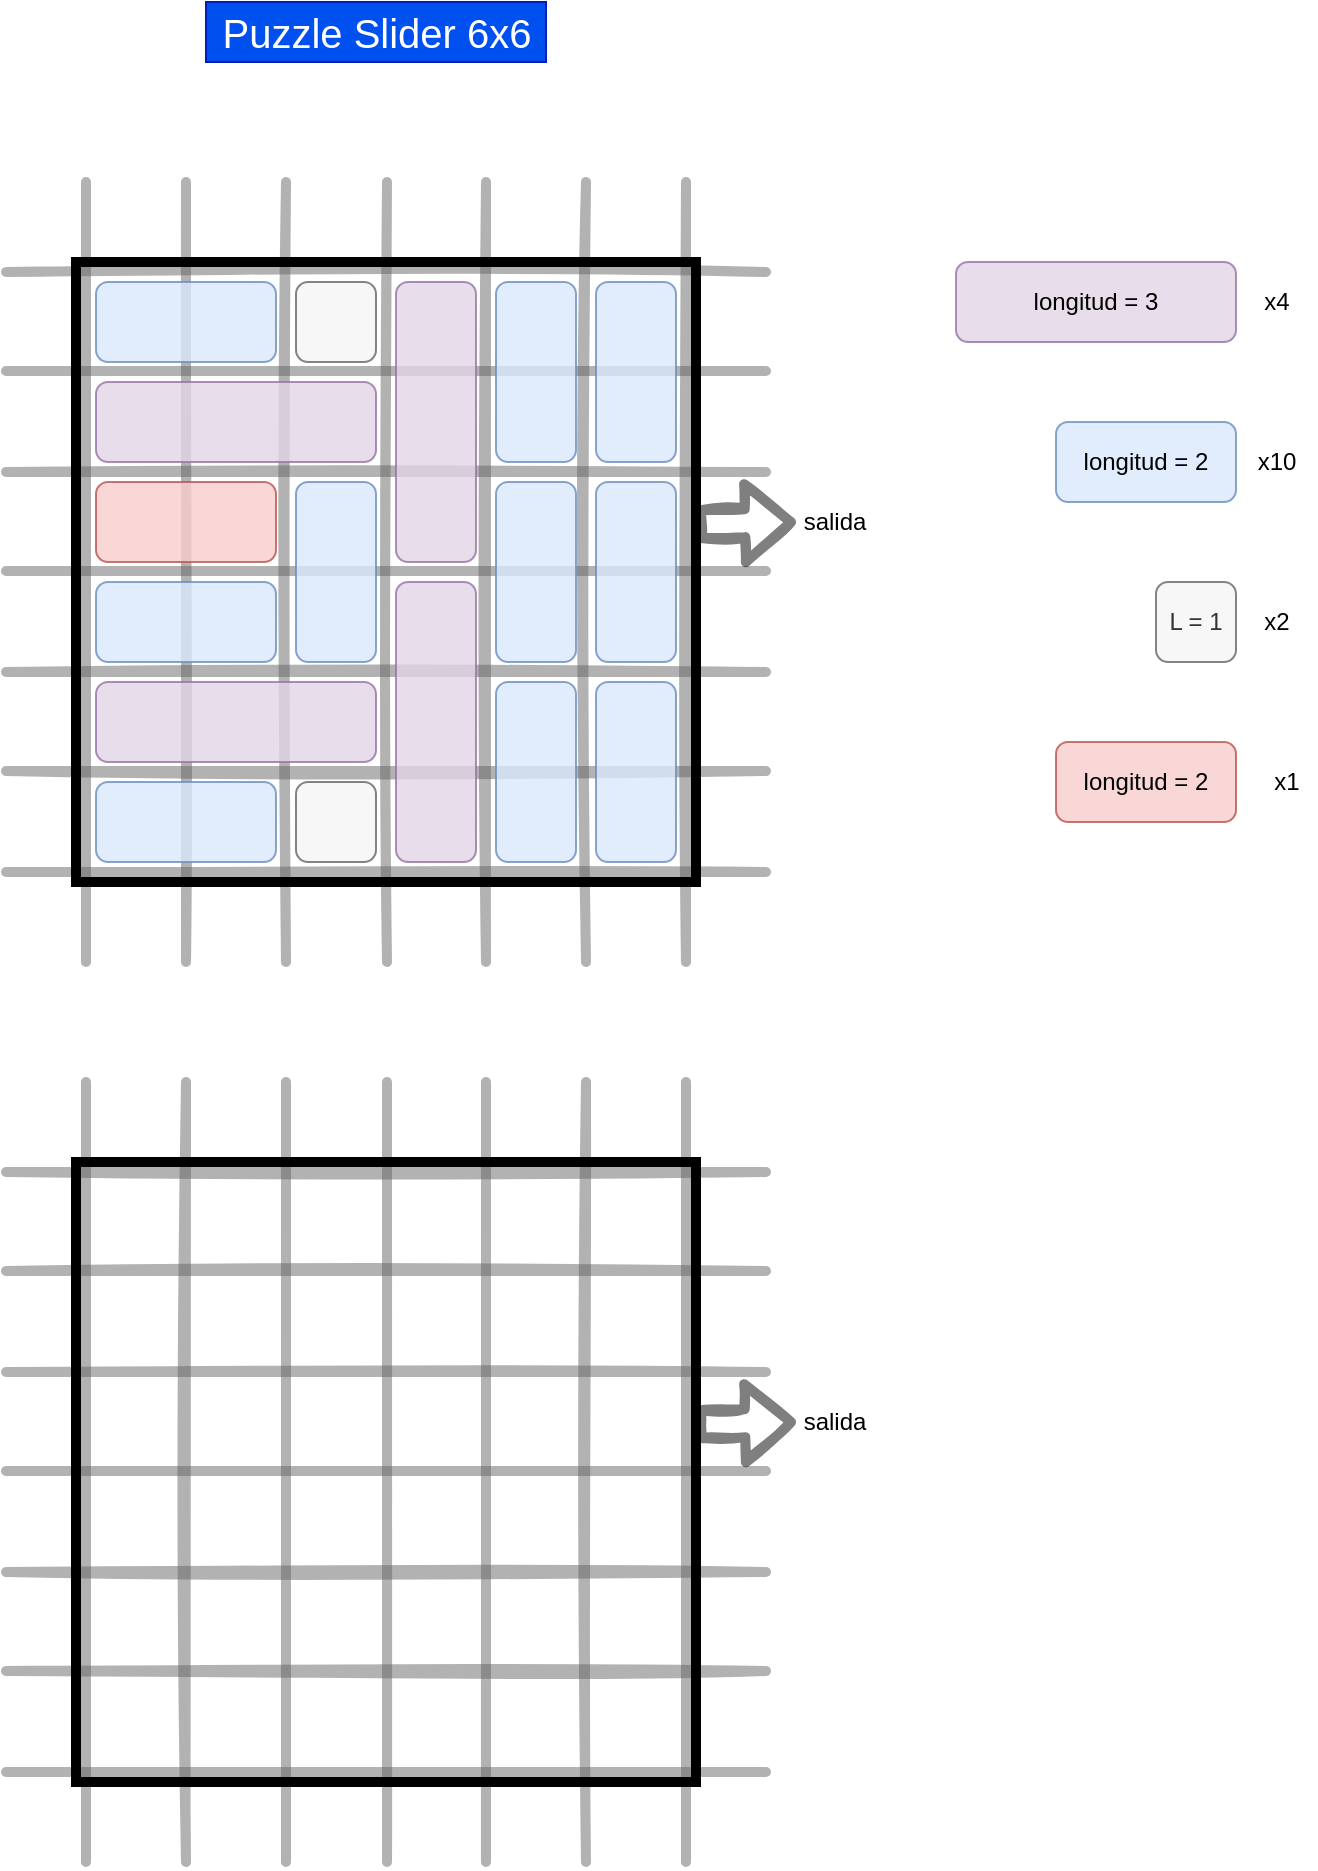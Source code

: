 <mxfile pages="2">
    <diagram id="2UOLL8jwvEfvEKw9rIqk" name="diagrama general">
        <mxGraphModel dx="898" dy="968" grid="0" gridSize="10" guides="1" tooltips="1" connect="1" arrows="1" fold="1" page="0" pageScale="1" pageWidth="827" pageHeight="1169" math="0" shadow="0">
            <root>
                <mxCell id="0"/>
                <mxCell id="1" parent="0"/>
                <mxCell id="LF0LJYnH_0LotxBYquTX-38" value="" style="endArrow=none;html=1;rounded=0;strokeWidth=5;fillColor=#f5f5f5;strokeColor=#666666;opacity=50;sketch=1;" parent="1" edge="1">
                    <mxGeometry width="50" height="50" relative="1" as="geometry">
                        <mxPoint x="505" y="174.5" as="sourcePoint"/>
                        <mxPoint x="125" y="174.5" as="targetPoint"/>
                    </mxGeometry>
                </mxCell>
                <mxCell id="LF0LJYnH_0LotxBYquTX-39" value="" style="endArrow=none;html=1;rounded=0;strokeWidth=5;fillColor=#f5f5f5;strokeColor=#666666;opacity=50;sketch=1;" parent="1" edge="1">
                    <mxGeometry width="50" height="50" relative="1" as="geometry">
                        <mxPoint x="505" y="225" as="sourcePoint"/>
                        <mxPoint x="125" y="225" as="targetPoint"/>
                    </mxGeometry>
                </mxCell>
                <mxCell id="LF0LJYnH_0LotxBYquTX-40" value="" style="endArrow=none;html=1;rounded=0;strokeWidth=5;fillColor=#f5f5f5;strokeColor=#666666;opacity=50;sketch=1;" parent="1" edge="1">
                    <mxGeometry width="50" height="50" relative="1" as="geometry">
                        <mxPoint x="505" y="274.5" as="sourcePoint"/>
                        <mxPoint x="125" y="274.5" as="targetPoint"/>
                    </mxGeometry>
                </mxCell>
                <mxCell id="LF0LJYnH_0LotxBYquTX-41" value="" style="endArrow=none;html=1;rounded=0;strokeWidth=5;fillColor=#f5f5f5;strokeColor=#666666;opacity=50;sketch=1;" parent="1" edge="1">
                    <mxGeometry width="50" height="50" relative="1" as="geometry">
                        <mxPoint x="505" y="325" as="sourcePoint"/>
                        <mxPoint x="125" y="325" as="targetPoint"/>
                    </mxGeometry>
                </mxCell>
                <mxCell id="LF0LJYnH_0LotxBYquTX-42" value="" style="endArrow=none;html=1;rounded=0;strokeWidth=5;fillColor=#f5f5f5;strokeColor=#666666;opacity=50;sketch=1;" parent="1" edge="1">
                    <mxGeometry width="50" height="50" relative="1" as="geometry">
                        <mxPoint x="505" y="374.5" as="sourcePoint"/>
                        <mxPoint x="125" y="374.5" as="targetPoint"/>
                    </mxGeometry>
                </mxCell>
                <mxCell id="LF0LJYnH_0LotxBYquTX-43" value="" style="endArrow=none;html=1;rounded=0;strokeWidth=5;fillColor=#f5f5f5;strokeColor=#666666;opacity=50;sketch=1;" parent="1" edge="1">
                    <mxGeometry width="50" height="50" relative="1" as="geometry">
                        <mxPoint x="505" y="425" as="sourcePoint"/>
                        <mxPoint x="125" y="425" as="targetPoint"/>
                    </mxGeometry>
                </mxCell>
                <mxCell id="LF0LJYnH_0LotxBYquTX-25" value="" style="endArrow=none;html=1;rounded=0;strokeWidth=5;fillColor=#f5f5f5;strokeColor=#666666;opacity=50;sketch=1;" parent="1" edge="1">
                    <mxGeometry width="50" height="50" relative="1" as="geometry">
                        <mxPoint x="165" y="470" as="sourcePoint"/>
                        <mxPoint x="165" y="80" as="targetPoint"/>
                    </mxGeometry>
                </mxCell>
                <mxCell id="LF0LJYnH_0LotxBYquTX-30" value="" style="endArrow=none;html=1;rounded=0;strokeWidth=5;fillColor=#f5f5f5;strokeColor=#666666;opacity=50;sketch=1;" parent="1" edge="1">
                    <mxGeometry width="50" height="50" relative="1" as="geometry">
                        <mxPoint x="465" y="470" as="sourcePoint"/>
                        <mxPoint x="465" y="80" as="targetPoint"/>
                    </mxGeometry>
                </mxCell>
                <mxCell id="LF0LJYnH_0LotxBYquTX-26" value="" style="endArrow=none;html=1;rounded=0;strokeWidth=5;fillColor=#f5f5f5;strokeColor=#666666;opacity=50;sketch=1;" parent="1" edge="1">
                    <mxGeometry width="50" height="50" relative="1" as="geometry">
                        <mxPoint x="265" y="470" as="sourcePoint"/>
                        <mxPoint x="265" y="80" as="targetPoint"/>
                    </mxGeometry>
                </mxCell>
                <mxCell id="LF0LJYnH_0LotxBYquTX-27" value="" style="endArrow=none;html=1;rounded=0;strokeWidth=5;fillColor=#f5f5f5;strokeColor=#666666;opacity=50;sketch=1;" parent="1" edge="1">
                    <mxGeometry width="50" height="50" relative="1" as="geometry">
                        <mxPoint x="315.5" y="470" as="sourcePoint"/>
                        <mxPoint x="315.5" y="80" as="targetPoint"/>
                    </mxGeometry>
                </mxCell>
                <mxCell id="LF0LJYnH_0LotxBYquTX-28" value="" style="endArrow=none;html=1;rounded=0;strokeWidth=5;fillColor=#f5f5f5;strokeColor=#666666;opacity=50;sketch=1;" parent="1" edge="1">
                    <mxGeometry width="50" height="50" relative="1" as="geometry">
                        <mxPoint x="365" y="470" as="sourcePoint"/>
                        <mxPoint x="365" y="80" as="targetPoint"/>
                    </mxGeometry>
                </mxCell>
                <mxCell id="LF0LJYnH_0LotxBYquTX-29" value="" style="endArrow=none;html=1;rounded=0;strokeWidth=5;fillColor=#f5f5f5;strokeColor=#666666;opacity=50;sketch=1;" parent="1" edge="1">
                    <mxGeometry width="50" height="50" relative="1" as="geometry">
                        <mxPoint x="415" y="470" as="sourcePoint"/>
                        <mxPoint x="415" y="80" as="targetPoint"/>
                    </mxGeometry>
                </mxCell>
                <mxCell id="LF0LJYnH_0LotxBYquTX-37" value="" style="endArrow=none;html=1;rounded=0;strokeWidth=5;fillColor=#f5f5f5;strokeColor=#666666;opacity=50;sketch=1;" parent="1" edge="1">
                    <mxGeometry width="50" height="50" relative="1" as="geometry">
                        <mxPoint x="505" y="125" as="sourcePoint"/>
                        <mxPoint x="125" y="125" as="targetPoint"/>
                    </mxGeometry>
                </mxCell>
                <mxCell id="LF0LJYnH_0LotxBYquTX-24" value="" style="endArrow=none;html=1;rounded=0;strokeWidth=5;fillColor=#f5f5f5;strokeColor=#666666;opacity=50;sketch=1;" parent="1" edge="1">
                    <mxGeometry width="50" height="50" relative="1" as="geometry">
                        <mxPoint x="215" y="470" as="sourcePoint"/>
                        <mxPoint x="215" y="80" as="targetPoint"/>
                    </mxGeometry>
                </mxCell>
                <mxCell id="LF0LJYnH_0LotxBYquTX-1" value="" style="whiteSpace=wrap;html=1;aspect=fixed;fillColor=none;strokeWidth=5;" parent="1" vertex="1">
                    <mxGeometry x="160" y="120" width="310" height="310" as="geometry"/>
                </mxCell>
                <mxCell id="LF0LJYnH_0LotxBYquTX-5" value="" style="rounded=1;whiteSpace=wrap;html=1;fillColor=#dae8fc;strokeColor=#6c8ebf;opacity=80;" parent="1" vertex="1">
                    <mxGeometry x="170" y="130" width="90" height="40" as="geometry"/>
                </mxCell>
                <mxCell id="LF0LJYnH_0LotxBYquTX-6" value="" style="rounded=1;whiteSpace=wrap;html=1;fillColor=#e1d5e7;strokeColor=#9673a6;opacity=80;" parent="1" vertex="1">
                    <mxGeometry x="170" y="180" width="140" height="40" as="geometry"/>
                </mxCell>
                <mxCell id="LF0LJYnH_0LotxBYquTX-8" value="" style="rounded=1;whiteSpace=wrap;html=1;fillColor=#f8cecc;strokeColor=#b85450;opacity=80;" parent="1" vertex="1">
                    <mxGeometry x="170" y="230" width="90" height="40" as="geometry"/>
                </mxCell>
                <mxCell id="LF0LJYnH_0LotxBYquTX-9" value="" style="rounded=1;whiteSpace=wrap;html=1;fillColor=#dae8fc;strokeColor=#6c8ebf;opacity=80;" parent="1" vertex="1">
                    <mxGeometry x="170" y="280" width="90" height="40" as="geometry"/>
                </mxCell>
                <mxCell id="LF0LJYnH_0LotxBYquTX-10" value="" style="rounded=1;whiteSpace=wrap;html=1;fillColor=#dae8fc;strokeColor=#6c8ebf;opacity=80;" parent="1" vertex="1">
                    <mxGeometry x="170" y="380" width="90" height="40" as="geometry"/>
                </mxCell>
                <mxCell id="LF0LJYnH_0LotxBYquTX-11" value="" style="rounded=1;whiteSpace=wrap;html=1;fillColor=#e1d5e7;strokeColor=#9673a6;opacity=80;" parent="1" vertex="1">
                    <mxGeometry x="170" y="330" width="140" height="40" as="geometry"/>
                </mxCell>
                <mxCell id="LF0LJYnH_0LotxBYquTX-12" value="" style="rounded=1;whiteSpace=wrap;html=1;fillColor=#dae8fc;strokeColor=#6c8ebf;rotation=-90;opacity=80;" parent="1" vertex="1">
                    <mxGeometry x="245" y="255" width="90" height="40" as="geometry"/>
                </mxCell>
                <mxCell id="LF0LJYnH_0LotxBYquTX-13" value="" style="rounded=1;whiteSpace=wrap;html=1;fillColor=#f5f5f5;fontColor=#333333;strokeColor=#666666;opacity=80;" parent="1" vertex="1">
                    <mxGeometry x="270" y="130" width="40" height="40" as="geometry"/>
                </mxCell>
                <mxCell id="LF0LJYnH_0LotxBYquTX-14" value="" style="rounded=1;whiteSpace=wrap;html=1;fillColor=#f5f5f5;fontColor=#333333;strokeColor=#666666;opacity=80;" parent="1" vertex="1">
                    <mxGeometry x="270" y="380" width="40" height="40" as="geometry"/>
                </mxCell>
                <mxCell id="LF0LJYnH_0LotxBYquTX-15" value="" style="rounded=1;whiteSpace=wrap;html=1;fillColor=#e1d5e7;strokeColor=#9673a6;rotation=-90;opacity=80;" parent="1" vertex="1">
                    <mxGeometry x="270" y="180" width="140" height="40" as="geometry"/>
                </mxCell>
                <mxCell id="LF0LJYnH_0LotxBYquTX-16" value="" style="rounded=1;whiteSpace=wrap;html=1;fillColor=#e1d5e7;strokeColor=#9673a6;rotation=-90;opacity=80;" parent="1" vertex="1">
                    <mxGeometry x="270" y="330" width="140" height="40" as="geometry"/>
                </mxCell>
                <mxCell id="LF0LJYnH_0LotxBYquTX-17" value="" style="rounded=1;whiteSpace=wrap;html=1;fillColor=#dae8fc;strokeColor=#6c8ebf;rotation=-90;opacity=80;" parent="1" vertex="1">
                    <mxGeometry x="395" y="155" width="90" height="40" as="geometry"/>
                </mxCell>
                <mxCell id="LF0LJYnH_0LotxBYquTX-18" value="" style="rounded=1;whiteSpace=wrap;html=1;fillColor=#dae8fc;strokeColor=#6c8ebf;rotation=-90;opacity=80;" parent="1" vertex="1">
                    <mxGeometry x="345" y="155" width="90" height="40" as="geometry"/>
                </mxCell>
                <mxCell id="LF0LJYnH_0LotxBYquTX-19" value="" style="rounded=1;whiteSpace=wrap;html=1;fillColor=#dae8fc;strokeColor=#6c8ebf;rotation=-90;opacity=80;" parent="1" vertex="1">
                    <mxGeometry x="395" y="255" width="90" height="40" as="geometry"/>
                </mxCell>
                <mxCell id="LF0LJYnH_0LotxBYquTX-20" value="" style="rounded=1;whiteSpace=wrap;html=1;fillColor=#dae8fc;strokeColor=#6c8ebf;rotation=-90;opacity=80;" parent="1" vertex="1">
                    <mxGeometry x="345" y="255" width="90" height="40" as="geometry"/>
                </mxCell>
                <mxCell id="LF0LJYnH_0LotxBYquTX-21" value="" style="rounded=1;whiteSpace=wrap;html=1;fillColor=#dae8fc;strokeColor=#6c8ebf;rotation=-90;opacity=80;" parent="1" vertex="1">
                    <mxGeometry x="395" y="355" width="90" height="40" as="geometry"/>
                </mxCell>
                <mxCell id="LF0LJYnH_0LotxBYquTX-22" value="" style="rounded=1;whiteSpace=wrap;html=1;fillColor=#dae8fc;strokeColor=#6c8ebf;rotation=-90;opacity=80;" parent="1" vertex="1">
                    <mxGeometry x="345" y="355" width="90" height="40" as="geometry"/>
                </mxCell>
                <mxCell id="LF0LJYnH_0LotxBYquTX-45" value="" style="shape=flexArrow;endArrow=classic;html=1;rounded=0;sketch=1;strokeWidth=5;opacity=50;exitX=1;exitY=0.423;exitDx=0;exitDy=0;exitPerimeter=0;" parent="1" source="LF0LJYnH_0LotxBYquTX-1" edge="1">
                    <mxGeometry width="50" height="50" relative="1" as="geometry">
                        <mxPoint x="390" y="370" as="sourcePoint"/>
                        <mxPoint x="520" y="250" as="targetPoint"/>
                    </mxGeometry>
                </mxCell>
                <mxCell id="LF0LJYnH_0LotxBYquTX-46" value="salida" style="text;html=1;align=center;verticalAlign=middle;resizable=0;points=[];autosize=1;strokeColor=none;fillColor=none;" parent="1" vertex="1">
                    <mxGeometry x="514" y="240" width="50" height="20" as="geometry"/>
                </mxCell>
                <mxCell id="GtPQMKniDz939423LvoD-1" value="" style="endArrow=none;html=1;rounded=0;strokeWidth=5;fillColor=#f5f5f5;strokeColor=#666666;opacity=50;sketch=1;" parent="1" edge="1">
                    <mxGeometry width="50" height="50" relative="1" as="geometry">
                        <mxPoint x="465" y="920" as="sourcePoint"/>
                        <mxPoint x="465" y="530" as="targetPoint"/>
                    </mxGeometry>
                </mxCell>
                <mxCell id="GtPQMKniDz939423LvoD-2" value="" style="endArrow=none;html=1;rounded=0;strokeWidth=5;fillColor=#f5f5f5;strokeColor=#666666;opacity=50;sketch=1;" parent="1" edge="1">
                    <mxGeometry width="50" height="50" relative="1" as="geometry">
                        <mxPoint x="265" y="920" as="sourcePoint"/>
                        <mxPoint x="265" y="530" as="targetPoint"/>
                    </mxGeometry>
                </mxCell>
                <mxCell id="GtPQMKniDz939423LvoD-3" value="" style="endArrow=none;html=1;rounded=0;strokeWidth=5;fillColor=#f5f5f5;strokeColor=#666666;opacity=50;sketch=1;" parent="1" edge="1">
                    <mxGeometry width="50" height="50" relative="1" as="geometry">
                        <mxPoint x="315.5" y="920" as="sourcePoint"/>
                        <mxPoint x="315.5" y="530" as="targetPoint"/>
                    </mxGeometry>
                </mxCell>
                <mxCell id="GtPQMKniDz939423LvoD-4" value="" style="endArrow=none;html=1;rounded=0;strokeWidth=5;fillColor=#f5f5f5;strokeColor=#666666;opacity=50;sketch=1;" parent="1" edge="1">
                    <mxGeometry width="50" height="50" relative="1" as="geometry">
                        <mxPoint x="365" y="920" as="sourcePoint"/>
                        <mxPoint x="365" y="530" as="targetPoint"/>
                    </mxGeometry>
                </mxCell>
                <mxCell id="GtPQMKniDz939423LvoD-5" value="" style="endArrow=none;html=1;rounded=0;strokeWidth=5;fillColor=#f5f5f5;strokeColor=#666666;opacity=50;sketch=1;" parent="1" edge="1">
                    <mxGeometry width="50" height="50" relative="1" as="geometry">
                        <mxPoint x="415" y="920" as="sourcePoint"/>
                        <mxPoint x="415" y="530" as="targetPoint"/>
                    </mxGeometry>
                </mxCell>
                <mxCell id="GtPQMKniDz939423LvoD-6" value="" style="endArrow=none;html=1;rounded=0;strokeWidth=5;fillColor=#f5f5f5;strokeColor=#666666;opacity=50;sketch=1;" parent="1" edge="1">
                    <mxGeometry width="50" height="50" relative="1" as="geometry">
                        <mxPoint x="505" y="575" as="sourcePoint"/>
                        <mxPoint x="125" y="575" as="targetPoint"/>
                    </mxGeometry>
                </mxCell>
                <mxCell id="GtPQMKniDz939423LvoD-7" value="" style="endArrow=none;html=1;rounded=0;strokeWidth=5;fillColor=#f5f5f5;strokeColor=#666666;opacity=50;sketch=1;" parent="1" edge="1">
                    <mxGeometry width="50" height="50" relative="1" as="geometry">
                        <mxPoint x="215" y="920" as="sourcePoint"/>
                        <mxPoint x="215" y="530" as="targetPoint"/>
                    </mxGeometry>
                </mxCell>
                <mxCell id="GtPQMKniDz939423LvoD-9" value="longitud = 3" style="rounded=1;whiteSpace=wrap;html=1;fillColor=#e1d5e7;strokeColor=#9673a6;aspect=fixed;opacity=80;" parent="1" vertex="1">
                    <mxGeometry x="600" y="120" width="140" height="40" as="geometry"/>
                </mxCell>
                <mxCell id="GtPQMKniDz939423LvoD-10" value="longitud = 2" style="rounded=1;whiteSpace=wrap;html=1;fillColor=#dae8fc;strokeColor=#6c8ebf;opacity=80;" parent="1" vertex="1">
                    <mxGeometry x="650" y="200" width="90" height="40" as="geometry"/>
                </mxCell>
                <mxCell id="GtPQMKniDz939423LvoD-11" value="L = 1" style="rounded=1;whiteSpace=wrap;html=1;fillColor=#f5f5f5;fontColor=#333333;strokeColor=#666666;opacity=80;" parent="1" vertex="1">
                    <mxGeometry x="700" y="280" width="40" height="40" as="geometry"/>
                </mxCell>
                <mxCell id="GtPQMKniDz939423LvoD-12" value="longitud = 2" style="rounded=1;whiteSpace=wrap;html=1;fillColor=#f8cecc;strokeColor=#b85450;opacity=80;" parent="1" vertex="1">
                    <mxGeometry x="650" y="360" width="90" height="40" as="geometry"/>
                </mxCell>
                <mxCell id="GtPQMKniDz939423LvoD-13" value="" style="endArrow=none;html=1;rounded=0;strokeWidth=5;fillColor=#f5f5f5;strokeColor=#666666;opacity=50;sketch=1;" parent="1" edge="1">
                    <mxGeometry width="50" height="50" relative="1" as="geometry">
                        <mxPoint x="165" y="920" as="sourcePoint"/>
                        <mxPoint x="165" y="530" as="targetPoint"/>
                    </mxGeometry>
                </mxCell>
                <mxCell id="GtPQMKniDz939423LvoD-14" value="" style="endArrow=none;html=1;rounded=0;strokeWidth=5;fillColor=#f5f5f5;strokeColor=#666666;opacity=50;sketch=1;" parent="1" edge="1">
                    <mxGeometry width="50" height="50" relative="1" as="geometry">
                        <mxPoint x="505" y="624.5" as="sourcePoint"/>
                        <mxPoint x="125" y="624.5" as="targetPoint"/>
                    </mxGeometry>
                </mxCell>
                <mxCell id="GtPQMKniDz939423LvoD-15" value="" style="endArrow=none;html=1;rounded=0;strokeWidth=5;fillColor=#f5f5f5;strokeColor=#666666;opacity=50;sketch=1;" parent="1" edge="1">
                    <mxGeometry width="50" height="50" relative="1" as="geometry">
                        <mxPoint x="505" y="675" as="sourcePoint"/>
                        <mxPoint x="125" y="675" as="targetPoint"/>
                    </mxGeometry>
                </mxCell>
                <mxCell id="GtPQMKniDz939423LvoD-16" value="" style="endArrow=none;html=1;rounded=0;strokeWidth=5;fillColor=#f5f5f5;strokeColor=#666666;opacity=50;sketch=1;" parent="1" edge="1">
                    <mxGeometry width="50" height="50" relative="1" as="geometry">
                        <mxPoint x="505" y="724.5" as="sourcePoint"/>
                        <mxPoint x="125" y="724.5" as="targetPoint"/>
                    </mxGeometry>
                </mxCell>
                <mxCell id="GtPQMKniDz939423LvoD-17" value="" style="endArrow=none;html=1;rounded=0;strokeWidth=5;fillColor=#f5f5f5;strokeColor=#666666;opacity=50;sketch=1;" parent="1" edge="1">
                    <mxGeometry width="50" height="50" relative="1" as="geometry">
                        <mxPoint x="505" y="775" as="sourcePoint"/>
                        <mxPoint x="125" y="775" as="targetPoint"/>
                    </mxGeometry>
                </mxCell>
                <mxCell id="GtPQMKniDz939423LvoD-18" value="" style="endArrow=none;html=1;rounded=0;strokeWidth=5;fillColor=#f5f5f5;strokeColor=#666666;opacity=50;sketch=1;" parent="1" edge="1">
                    <mxGeometry width="50" height="50" relative="1" as="geometry">
                        <mxPoint x="505" y="824.5" as="sourcePoint"/>
                        <mxPoint x="125" y="824.5" as="targetPoint"/>
                    </mxGeometry>
                </mxCell>
                <mxCell id="GtPQMKniDz939423LvoD-19" value="" style="endArrow=none;html=1;rounded=0;strokeWidth=5;fillColor=#f5f5f5;strokeColor=#666666;opacity=50;sketch=1;" parent="1" edge="1">
                    <mxGeometry width="50" height="50" relative="1" as="geometry">
                        <mxPoint x="505" y="875" as="sourcePoint"/>
                        <mxPoint x="125" y="875" as="targetPoint"/>
                    </mxGeometry>
                </mxCell>
                <mxCell id="GtPQMKniDz939423LvoD-22" value="x4" style="text;html=1;align=center;verticalAlign=middle;resizable=0;points=[];autosize=1;strokeColor=none;fillColor=none;" parent="1" vertex="1">
                    <mxGeometry x="745" y="130" width="30" height="20" as="geometry"/>
                </mxCell>
                <mxCell id="GtPQMKniDz939423LvoD-23" value="x10" style="text;html=1;align=center;verticalAlign=middle;resizable=0;points=[];autosize=1;strokeColor=none;fillColor=none;" parent="1" vertex="1">
                    <mxGeometry x="740" y="210" width="40" height="20" as="geometry"/>
                </mxCell>
                <mxCell id="GtPQMKniDz939423LvoD-24" value="x2" style="text;html=1;align=center;verticalAlign=middle;resizable=0;points=[];autosize=1;strokeColor=none;fillColor=none;" parent="1" vertex="1">
                    <mxGeometry x="745" y="290" width="30" height="20" as="geometry"/>
                </mxCell>
                <mxCell id="GtPQMKniDz939423LvoD-25" value="x1" style="text;html=1;align=center;verticalAlign=middle;resizable=0;points=[];autosize=1;strokeColor=none;fillColor=none;" parent="1" vertex="1">
                    <mxGeometry x="750" y="370" width="30" height="20" as="geometry"/>
                </mxCell>
                <mxCell id="GtPQMKniDz939423LvoD-26" value="Puzzle Slider 6x6" style="text;html=1;align=center;verticalAlign=middle;resizable=0;points=[];autosize=1;strokeColor=#001DBC;fillColor=#0050ef;fontSize=20;fontColor=#ffffff;" parent="1" vertex="1">
                    <mxGeometry x="225" y="-10" width="170" height="30" as="geometry"/>
                </mxCell>
                <mxCell id="GtPQMKniDz939423LvoD-8" value="" style="whiteSpace=wrap;html=1;aspect=fixed;fillColor=none;strokeWidth=5;" parent="1" vertex="1">
                    <mxGeometry x="160" y="570" width="310" height="310" as="geometry"/>
                </mxCell>
                <mxCell id="GtPQMKniDz939423LvoD-21" value="salida" style="text;html=1;align=center;verticalAlign=middle;resizable=0;points=[];autosize=1;strokeColor=none;fillColor=none;" parent="1" vertex="1">
                    <mxGeometry x="514" y="690" width="50" height="20" as="geometry"/>
                </mxCell>
                <mxCell id="GtPQMKniDz939423LvoD-20" value="" style="shape=flexArrow;endArrow=classic;html=1;rounded=0;sketch=1;strokeWidth=5;opacity=50;exitX=1;exitY=0.423;exitDx=0;exitDy=0;exitPerimeter=0;" parent="1" source="GtPQMKniDz939423LvoD-8" edge="1">
                    <mxGeometry width="50" height="50" relative="1" as="geometry">
                        <mxPoint x="390" y="820" as="sourcePoint"/>
                        <mxPoint x="520" y="700" as="targetPoint"/>
                    </mxGeometry>
                </mxCell>
            </root>
        </mxGraphModel>
    </diagram>
    <diagram name="partida 01" id="KqjLcRQNx778bB_6EgBf">
        <mxGraphModel dx="898" dy="568" grid="1" gridSize="10" guides="1" tooltips="1" connect="1" arrows="1" fold="1" page="0" pageScale="1" pageWidth="827" pageHeight="1169" math="0" shadow="0">
            <root>
                <mxCell id="3pQwZECXO3xDJ3NQUO3c-0"/>
                <mxCell id="3pQwZECXO3xDJ3NQUO3c-1" parent="3pQwZECXO3xDJ3NQUO3c-0"/>
                <mxCell id="T0AQAwc7pnPNX5juXCz9-0" value="" style="endArrow=none;html=1;rounded=0;strokeWidth=5;fillColor=#f5f5f5;strokeColor=#666666;opacity=50;sketch=1;" parent="3pQwZECXO3xDJ3NQUO3c-1" edge="1">
                    <mxGeometry width="50" height="50" relative="1" as="geometry">
                        <mxPoint x="505" y="174.5" as="sourcePoint"/>
                        <mxPoint x="125" y="174.5" as="targetPoint"/>
                    </mxGeometry>
                </mxCell>
                <mxCell id="T0AQAwc7pnPNX5juXCz9-1" value="" style="endArrow=none;html=1;rounded=0;strokeWidth=5;fillColor=#f5f5f5;strokeColor=#666666;opacity=50;sketch=1;" parent="3pQwZECXO3xDJ3NQUO3c-1" edge="1">
                    <mxGeometry width="50" height="50" relative="1" as="geometry">
                        <mxPoint x="505" y="225" as="sourcePoint"/>
                        <mxPoint x="125" y="225" as="targetPoint"/>
                    </mxGeometry>
                </mxCell>
                <mxCell id="T0AQAwc7pnPNX5juXCz9-2" value="" style="endArrow=none;html=1;rounded=0;strokeWidth=5;fillColor=#f5f5f5;strokeColor=#666666;opacity=50;sketch=1;" parent="3pQwZECXO3xDJ3NQUO3c-1" edge="1">
                    <mxGeometry width="50" height="50" relative="1" as="geometry">
                        <mxPoint x="505" y="274.5" as="sourcePoint"/>
                        <mxPoint x="125" y="274.5" as="targetPoint"/>
                    </mxGeometry>
                </mxCell>
                <mxCell id="T0AQAwc7pnPNX5juXCz9-3" value="" style="endArrow=none;html=1;rounded=0;strokeWidth=5;fillColor=#f5f5f5;strokeColor=#666666;opacity=50;sketch=1;" parent="3pQwZECXO3xDJ3NQUO3c-1" edge="1">
                    <mxGeometry width="50" height="50" relative="1" as="geometry">
                        <mxPoint x="505" y="325" as="sourcePoint"/>
                        <mxPoint x="125" y="325" as="targetPoint"/>
                    </mxGeometry>
                </mxCell>
                <mxCell id="T0AQAwc7pnPNX5juXCz9-4" value="" style="endArrow=none;html=1;rounded=0;strokeWidth=5;fillColor=#f5f5f5;strokeColor=#666666;opacity=50;sketch=1;" parent="3pQwZECXO3xDJ3NQUO3c-1" edge="1">
                    <mxGeometry width="50" height="50" relative="1" as="geometry">
                        <mxPoint x="505" y="374.5" as="sourcePoint"/>
                        <mxPoint x="125" y="374.5" as="targetPoint"/>
                    </mxGeometry>
                </mxCell>
                <mxCell id="T0AQAwc7pnPNX5juXCz9-5" value="" style="endArrow=none;html=1;rounded=0;strokeWidth=5;fillColor=#f5f5f5;strokeColor=#666666;opacity=50;sketch=1;" parent="3pQwZECXO3xDJ3NQUO3c-1" edge="1">
                    <mxGeometry width="50" height="50" relative="1" as="geometry">
                        <mxPoint x="505" y="425" as="sourcePoint"/>
                        <mxPoint x="125" y="425" as="targetPoint"/>
                    </mxGeometry>
                </mxCell>
                <mxCell id="T0AQAwc7pnPNX5juXCz9-6" value="" style="endArrow=none;html=1;rounded=0;strokeWidth=5;fillColor=#f5f5f5;strokeColor=#666666;opacity=50;sketch=1;" parent="3pQwZECXO3xDJ3NQUO3c-1" edge="1">
                    <mxGeometry width="50" height="50" relative="1" as="geometry">
                        <mxPoint x="165" y="470" as="sourcePoint"/>
                        <mxPoint x="165" y="80" as="targetPoint"/>
                    </mxGeometry>
                </mxCell>
                <mxCell id="T0AQAwc7pnPNX5juXCz9-7" value="" style="endArrow=none;html=1;rounded=0;strokeWidth=5;fillColor=#f5f5f5;strokeColor=#666666;opacity=50;sketch=1;" parent="3pQwZECXO3xDJ3NQUO3c-1" edge="1">
                    <mxGeometry width="50" height="50" relative="1" as="geometry">
                        <mxPoint x="465" y="470" as="sourcePoint"/>
                        <mxPoint x="465" y="80" as="targetPoint"/>
                    </mxGeometry>
                </mxCell>
                <mxCell id="T0AQAwc7pnPNX5juXCz9-8" value="" style="endArrow=none;html=1;rounded=0;strokeWidth=5;fillColor=#f5f5f5;strokeColor=#666666;opacity=50;sketch=1;" parent="3pQwZECXO3xDJ3NQUO3c-1" edge="1">
                    <mxGeometry width="50" height="50" relative="1" as="geometry">
                        <mxPoint x="265" y="470" as="sourcePoint"/>
                        <mxPoint x="265" y="80" as="targetPoint"/>
                    </mxGeometry>
                </mxCell>
                <mxCell id="T0AQAwc7pnPNX5juXCz9-9" value="" style="endArrow=none;html=1;rounded=0;strokeWidth=5;fillColor=#f5f5f5;strokeColor=#666666;opacity=50;sketch=1;" parent="3pQwZECXO3xDJ3NQUO3c-1" edge="1">
                    <mxGeometry width="50" height="50" relative="1" as="geometry">
                        <mxPoint x="315.5" y="470" as="sourcePoint"/>
                        <mxPoint x="315.5" y="80" as="targetPoint"/>
                    </mxGeometry>
                </mxCell>
                <mxCell id="T0AQAwc7pnPNX5juXCz9-10" value="" style="endArrow=none;html=1;rounded=0;strokeWidth=5;fillColor=#f5f5f5;strokeColor=#666666;opacity=50;sketch=1;" parent="3pQwZECXO3xDJ3NQUO3c-1" edge="1">
                    <mxGeometry width="50" height="50" relative="1" as="geometry">
                        <mxPoint x="365" y="470" as="sourcePoint"/>
                        <mxPoint x="365" y="80" as="targetPoint"/>
                    </mxGeometry>
                </mxCell>
                <mxCell id="T0AQAwc7pnPNX5juXCz9-11" value="" style="endArrow=none;html=1;rounded=0;strokeWidth=5;fillColor=#f5f5f5;strokeColor=#666666;opacity=50;sketch=1;" parent="3pQwZECXO3xDJ3NQUO3c-1" edge="1">
                    <mxGeometry width="50" height="50" relative="1" as="geometry">
                        <mxPoint x="415" y="470" as="sourcePoint"/>
                        <mxPoint x="415" y="80" as="targetPoint"/>
                    </mxGeometry>
                </mxCell>
                <mxCell id="T0AQAwc7pnPNX5juXCz9-12" value="" style="endArrow=none;html=1;rounded=0;strokeWidth=5;fillColor=#f5f5f5;strokeColor=#666666;opacity=50;sketch=1;" parent="3pQwZECXO3xDJ3NQUO3c-1" edge="1">
                    <mxGeometry width="50" height="50" relative="1" as="geometry">
                        <mxPoint x="505" y="125" as="sourcePoint"/>
                        <mxPoint x="125" y="125" as="targetPoint"/>
                    </mxGeometry>
                </mxCell>
                <mxCell id="T0AQAwc7pnPNX5juXCz9-13" value="" style="endArrow=none;html=1;rounded=0;strokeWidth=5;fillColor=#f5f5f5;strokeColor=#666666;opacity=50;sketch=1;" parent="3pQwZECXO3xDJ3NQUO3c-1" edge="1">
                    <mxGeometry width="50" height="50" relative="1" as="geometry">
                        <mxPoint x="215" y="470" as="sourcePoint"/>
                        <mxPoint x="215" y="80" as="targetPoint"/>
                    </mxGeometry>
                </mxCell>
                <mxCell id="T0AQAwc7pnPNX5juXCz9-14" value="" style="whiteSpace=wrap;html=1;aspect=fixed;fillColor=none;strokeWidth=5;" parent="3pQwZECXO3xDJ3NQUO3c-1" vertex="1">
                    <mxGeometry x="160" y="120" width="310" height="310" as="geometry"/>
                </mxCell>
                <mxCell id="T0AQAwc7pnPNX5juXCz9-17" value="" style="rounded=1;whiteSpace=wrap;html=1;fillColor=#f8cecc;strokeColor=#b85450;opacity=80;" parent="3pQwZECXO3xDJ3NQUO3c-1" vertex="1">
                    <mxGeometry x="170" y="230" width="90" height="40" as="geometry"/>
                </mxCell>
                <mxCell id="T0AQAwc7pnPNX5juXCz9-32" value="" style="shape=flexArrow;endArrow=classic;html=1;rounded=0;sketch=1;strokeWidth=5;opacity=50;exitX=1;exitY=0.423;exitDx=0;exitDy=0;exitPerimeter=0;" parent="3pQwZECXO3xDJ3NQUO3c-1" source="T0AQAwc7pnPNX5juXCz9-14" edge="1">
                    <mxGeometry width="50" height="50" relative="1" as="geometry">
                        <mxPoint x="390" y="370" as="sourcePoint"/>
                        <mxPoint x="520" y="250" as="targetPoint"/>
                    </mxGeometry>
                </mxCell>
                <mxCell id="T0AQAwc7pnPNX5juXCz9-33" value="salida" style="text;html=1;align=center;verticalAlign=middle;resizable=0;points=[];autosize=1;strokeColor=none;fillColor=none;" parent="3pQwZECXO3xDJ3NQUO3c-1" vertex="1">
                    <mxGeometry x="514" y="240" width="50" height="20" as="geometry"/>
                </mxCell>
                <mxCell id="T0AQAwc7pnPNX5juXCz9-34" value="" style="endArrow=none;html=1;rounded=0;strokeWidth=5;fillColor=#f5f5f5;strokeColor=#666666;opacity=50;sketch=1;" parent="3pQwZECXO3xDJ3NQUO3c-1" edge="1">
                    <mxGeometry width="50" height="50" relative="1" as="geometry">
                        <mxPoint x="505" y="584.5" as="sourcePoint"/>
                        <mxPoint x="125" y="584.5" as="targetPoint"/>
                    </mxGeometry>
                </mxCell>
                <mxCell id="T0AQAwc7pnPNX5juXCz9-35" value="" style="endArrow=none;html=1;rounded=0;strokeWidth=5;fillColor=#f5f5f5;strokeColor=#666666;opacity=50;sketch=1;" parent="3pQwZECXO3xDJ3NQUO3c-1" edge="1">
                    <mxGeometry width="50" height="50" relative="1" as="geometry">
                        <mxPoint x="505" y="635" as="sourcePoint"/>
                        <mxPoint x="125" y="635" as="targetPoint"/>
                    </mxGeometry>
                </mxCell>
                <mxCell id="T0AQAwc7pnPNX5juXCz9-36" value="" style="endArrow=none;html=1;rounded=0;strokeWidth=5;fillColor=#f5f5f5;strokeColor=#666666;opacity=50;sketch=1;" parent="3pQwZECXO3xDJ3NQUO3c-1" edge="1">
                    <mxGeometry width="50" height="50" relative="1" as="geometry">
                        <mxPoint x="505" y="684.5" as="sourcePoint"/>
                        <mxPoint x="125" y="684.5" as="targetPoint"/>
                    </mxGeometry>
                </mxCell>
                <mxCell id="T0AQAwc7pnPNX5juXCz9-37" value="" style="endArrow=none;html=1;rounded=0;strokeWidth=5;fillColor=#f5f5f5;strokeColor=#666666;opacity=50;sketch=1;" parent="3pQwZECXO3xDJ3NQUO3c-1" edge="1">
                    <mxGeometry width="50" height="50" relative="1" as="geometry">
                        <mxPoint x="505" y="735" as="sourcePoint"/>
                        <mxPoint x="125" y="735" as="targetPoint"/>
                    </mxGeometry>
                </mxCell>
                <mxCell id="T0AQAwc7pnPNX5juXCz9-38" value="" style="endArrow=none;html=1;rounded=0;strokeWidth=5;fillColor=#f5f5f5;strokeColor=#666666;opacity=50;sketch=1;" parent="3pQwZECXO3xDJ3NQUO3c-1" edge="1">
                    <mxGeometry width="50" height="50" relative="1" as="geometry">
                        <mxPoint x="505" y="784.5" as="sourcePoint"/>
                        <mxPoint x="125" y="784.5" as="targetPoint"/>
                    </mxGeometry>
                </mxCell>
                <mxCell id="T0AQAwc7pnPNX5juXCz9-39" value="" style="endArrow=none;html=1;rounded=0;strokeWidth=5;fillColor=#f5f5f5;strokeColor=#666666;opacity=50;sketch=1;" parent="3pQwZECXO3xDJ3NQUO3c-1" edge="1">
                    <mxGeometry width="50" height="50" relative="1" as="geometry">
                        <mxPoint x="505" y="835" as="sourcePoint"/>
                        <mxPoint x="125" y="835" as="targetPoint"/>
                    </mxGeometry>
                </mxCell>
                <mxCell id="T0AQAwc7pnPNX5juXCz9-40" value="" style="endArrow=none;html=1;rounded=0;strokeWidth=5;fillColor=#f5f5f5;strokeColor=#666666;opacity=50;sketch=1;" parent="3pQwZECXO3xDJ3NQUO3c-1" edge="1">
                    <mxGeometry width="50" height="50" relative="1" as="geometry">
                        <mxPoint x="165" y="880" as="sourcePoint"/>
                        <mxPoint x="165" y="490" as="targetPoint"/>
                    </mxGeometry>
                </mxCell>
                <mxCell id="T0AQAwc7pnPNX5juXCz9-41" value="" style="endArrow=none;html=1;rounded=0;strokeWidth=5;fillColor=#f5f5f5;strokeColor=#666666;opacity=50;sketch=1;" parent="3pQwZECXO3xDJ3NQUO3c-1" edge="1">
                    <mxGeometry width="50" height="50" relative="1" as="geometry">
                        <mxPoint x="465" y="880" as="sourcePoint"/>
                        <mxPoint x="465" y="490" as="targetPoint"/>
                    </mxGeometry>
                </mxCell>
                <mxCell id="T0AQAwc7pnPNX5juXCz9-42" value="" style="endArrow=none;html=1;rounded=0;strokeWidth=5;fillColor=#f5f5f5;strokeColor=#666666;opacity=50;sketch=1;" parent="3pQwZECXO3xDJ3NQUO3c-1" edge="1">
                    <mxGeometry width="50" height="50" relative="1" as="geometry">
                        <mxPoint x="265" y="880" as="sourcePoint"/>
                        <mxPoint x="265" y="490" as="targetPoint"/>
                    </mxGeometry>
                </mxCell>
                <mxCell id="T0AQAwc7pnPNX5juXCz9-43" value="" style="endArrow=none;html=1;rounded=0;strokeWidth=5;fillColor=#f5f5f5;strokeColor=#666666;opacity=50;sketch=1;" parent="3pQwZECXO3xDJ3NQUO3c-1" edge="1">
                    <mxGeometry width="50" height="50" relative="1" as="geometry">
                        <mxPoint x="315.5" y="880" as="sourcePoint"/>
                        <mxPoint x="315.5" y="490" as="targetPoint"/>
                    </mxGeometry>
                </mxCell>
                <mxCell id="T0AQAwc7pnPNX5juXCz9-44" value="" style="endArrow=none;html=1;rounded=0;strokeWidth=5;fillColor=#f5f5f5;strokeColor=#666666;opacity=50;sketch=1;" parent="3pQwZECXO3xDJ3NQUO3c-1" edge="1">
                    <mxGeometry width="50" height="50" relative="1" as="geometry">
                        <mxPoint x="365" y="880" as="sourcePoint"/>
                        <mxPoint x="365" y="490" as="targetPoint"/>
                    </mxGeometry>
                </mxCell>
                <mxCell id="T0AQAwc7pnPNX5juXCz9-45" value="" style="endArrow=none;html=1;rounded=0;strokeWidth=5;fillColor=#f5f5f5;strokeColor=#666666;opacity=50;sketch=1;" parent="3pQwZECXO3xDJ3NQUO3c-1" edge="1">
                    <mxGeometry width="50" height="50" relative="1" as="geometry">
                        <mxPoint x="415" y="880" as="sourcePoint"/>
                        <mxPoint x="415" y="490" as="targetPoint"/>
                    </mxGeometry>
                </mxCell>
                <mxCell id="T0AQAwc7pnPNX5juXCz9-46" value="" style="endArrow=none;html=1;rounded=0;strokeWidth=5;fillColor=#f5f5f5;strokeColor=#666666;opacity=50;sketch=1;" parent="3pQwZECXO3xDJ3NQUO3c-1" edge="1">
                    <mxGeometry width="50" height="50" relative="1" as="geometry">
                        <mxPoint x="505" y="535" as="sourcePoint"/>
                        <mxPoint x="125" y="535" as="targetPoint"/>
                    </mxGeometry>
                </mxCell>
                <mxCell id="T0AQAwc7pnPNX5juXCz9-47" value="" style="endArrow=none;html=1;rounded=0;strokeWidth=5;fillColor=#f5f5f5;strokeColor=#666666;opacity=50;sketch=1;" parent="3pQwZECXO3xDJ3NQUO3c-1" edge="1">
                    <mxGeometry width="50" height="50" relative="1" as="geometry">
                        <mxPoint x="215" y="880" as="sourcePoint"/>
                        <mxPoint x="215" y="490" as="targetPoint"/>
                    </mxGeometry>
                </mxCell>
                <mxCell id="T0AQAwc7pnPNX5juXCz9-48" value="" style="whiteSpace=wrap;html=1;aspect=fixed;fillColor=none;strokeWidth=5;" parent="3pQwZECXO3xDJ3NQUO3c-1" vertex="1">
                    <mxGeometry x="160" y="530" width="310" height="310" as="geometry"/>
                </mxCell>
                <mxCell id="T0AQAwc7pnPNX5juXCz9-49" value="" style="rounded=1;whiteSpace=wrap;html=1;fillColor=#f8cecc;strokeColor=#b85450;opacity=80;" parent="3pQwZECXO3xDJ3NQUO3c-1" vertex="1">
                    <mxGeometry x="270" y="640" width="90" height="40" as="geometry"/>
                </mxCell>
                <mxCell id="T0AQAwc7pnPNX5juXCz9-50" value="" style="shape=flexArrow;endArrow=classic;html=1;rounded=0;sketch=1;strokeWidth=5;opacity=50;exitX=1;exitY=0.423;exitDx=0;exitDy=0;exitPerimeter=0;" parent="3pQwZECXO3xDJ3NQUO3c-1" source="T0AQAwc7pnPNX5juXCz9-48" edge="1">
                    <mxGeometry width="50" height="50" relative="1" as="geometry">
                        <mxPoint x="390" y="780" as="sourcePoint"/>
                        <mxPoint x="520" y="660" as="targetPoint"/>
                    </mxGeometry>
                </mxCell>
                <mxCell id="T0AQAwc7pnPNX5juXCz9-51" value="salida" style="text;html=1;align=center;verticalAlign=middle;resizable=0;points=[];autosize=1;strokeColor=none;fillColor=none;" parent="3pQwZECXO3xDJ3NQUO3c-1" vertex="1">
                    <mxGeometry x="514" y="650" width="50" height="20" as="geometry"/>
                </mxCell>
                <mxCell id="T0AQAwc7pnPNX5juXCz9-52" value="" style="endArrow=none;html=1;rounded=0;strokeWidth=5;fillColor=#f5f5f5;strokeColor=#666666;opacity=50;sketch=1;" parent="3pQwZECXO3xDJ3NQUO3c-1" edge="1">
                    <mxGeometry width="50" height="50" relative="1" as="geometry">
                        <mxPoint x="505" y="994.5" as="sourcePoint"/>
                        <mxPoint x="125" y="994.5" as="targetPoint"/>
                    </mxGeometry>
                </mxCell>
                <mxCell id="T0AQAwc7pnPNX5juXCz9-53" value="" style="endArrow=none;html=1;rounded=0;strokeWidth=5;fillColor=#f5f5f5;strokeColor=#666666;opacity=50;sketch=1;" parent="3pQwZECXO3xDJ3NQUO3c-1" edge="1">
                    <mxGeometry width="50" height="50" relative="1" as="geometry">
                        <mxPoint x="505" y="1045" as="sourcePoint"/>
                        <mxPoint x="125" y="1045" as="targetPoint"/>
                    </mxGeometry>
                </mxCell>
                <mxCell id="T0AQAwc7pnPNX5juXCz9-54" value="" style="endArrow=none;html=1;rounded=0;strokeWidth=5;fillColor=#f5f5f5;strokeColor=#666666;opacity=50;sketch=1;" parent="3pQwZECXO3xDJ3NQUO3c-1" edge="1">
                    <mxGeometry width="50" height="50" relative="1" as="geometry">
                        <mxPoint x="505" y="1094.5" as="sourcePoint"/>
                        <mxPoint x="125" y="1094.5" as="targetPoint"/>
                    </mxGeometry>
                </mxCell>
                <mxCell id="T0AQAwc7pnPNX5juXCz9-55" value="" style="endArrow=none;html=1;rounded=0;strokeWidth=5;fillColor=#f5f5f5;strokeColor=#666666;opacity=50;sketch=1;" parent="3pQwZECXO3xDJ3NQUO3c-1" edge="1">
                    <mxGeometry width="50" height="50" relative="1" as="geometry">
                        <mxPoint x="505" y="1145" as="sourcePoint"/>
                        <mxPoint x="125" y="1145" as="targetPoint"/>
                    </mxGeometry>
                </mxCell>
                <mxCell id="T0AQAwc7pnPNX5juXCz9-56" value="" style="endArrow=none;html=1;rounded=0;strokeWidth=5;fillColor=#f5f5f5;strokeColor=#666666;opacity=50;sketch=1;" parent="3pQwZECXO3xDJ3NQUO3c-1" edge="1">
                    <mxGeometry width="50" height="50" relative="1" as="geometry">
                        <mxPoint x="505" y="1194.5" as="sourcePoint"/>
                        <mxPoint x="125" y="1194.5" as="targetPoint"/>
                    </mxGeometry>
                </mxCell>
                <mxCell id="T0AQAwc7pnPNX5juXCz9-57" value="" style="endArrow=none;html=1;rounded=0;strokeWidth=5;fillColor=#f5f5f5;strokeColor=#666666;opacity=50;sketch=1;" parent="3pQwZECXO3xDJ3NQUO3c-1" edge="1">
                    <mxGeometry width="50" height="50" relative="1" as="geometry">
                        <mxPoint x="505" y="1245" as="sourcePoint"/>
                        <mxPoint x="125" y="1245" as="targetPoint"/>
                    </mxGeometry>
                </mxCell>
                <mxCell id="T0AQAwc7pnPNX5juXCz9-58" value="" style="endArrow=none;html=1;rounded=0;strokeWidth=5;fillColor=#f5f5f5;strokeColor=#666666;opacity=50;sketch=1;" parent="3pQwZECXO3xDJ3NQUO3c-1" edge="1">
                    <mxGeometry width="50" height="50" relative="1" as="geometry">
                        <mxPoint x="165" y="1290" as="sourcePoint"/>
                        <mxPoint x="165" y="900" as="targetPoint"/>
                    </mxGeometry>
                </mxCell>
                <mxCell id="T0AQAwc7pnPNX5juXCz9-59" value="" style="endArrow=none;html=1;rounded=0;strokeWidth=5;fillColor=#f5f5f5;strokeColor=#666666;opacity=50;sketch=1;" parent="3pQwZECXO3xDJ3NQUO3c-1" edge="1">
                    <mxGeometry width="50" height="50" relative="1" as="geometry">
                        <mxPoint x="465" y="1290" as="sourcePoint"/>
                        <mxPoint x="465" y="900" as="targetPoint"/>
                    </mxGeometry>
                </mxCell>
                <mxCell id="T0AQAwc7pnPNX5juXCz9-60" value="" style="endArrow=none;html=1;rounded=0;strokeWidth=5;fillColor=#f5f5f5;strokeColor=#666666;opacity=50;sketch=1;" parent="3pQwZECXO3xDJ3NQUO3c-1" edge="1">
                    <mxGeometry width="50" height="50" relative="1" as="geometry">
                        <mxPoint x="265" y="1290" as="sourcePoint"/>
                        <mxPoint x="265" y="900" as="targetPoint"/>
                    </mxGeometry>
                </mxCell>
                <mxCell id="T0AQAwc7pnPNX5juXCz9-61" value="" style="endArrow=none;html=1;rounded=0;strokeWidth=5;fillColor=#f5f5f5;strokeColor=#666666;opacity=50;sketch=1;" parent="3pQwZECXO3xDJ3NQUO3c-1" edge="1">
                    <mxGeometry width="50" height="50" relative="1" as="geometry">
                        <mxPoint x="315.5" y="1290" as="sourcePoint"/>
                        <mxPoint x="315.5" y="900" as="targetPoint"/>
                    </mxGeometry>
                </mxCell>
                <mxCell id="T0AQAwc7pnPNX5juXCz9-62" value="" style="endArrow=none;html=1;rounded=0;strokeWidth=5;fillColor=#f5f5f5;strokeColor=#666666;opacity=50;sketch=1;" parent="3pQwZECXO3xDJ3NQUO3c-1" edge="1">
                    <mxGeometry width="50" height="50" relative="1" as="geometry">
                        <mxPoint x="365" y="1290" as="sourcePoint"/>
                        <mxPoint x="365" y="900" as="targetPoint"/>
                    </mxGeometry>
                </mxCell>
                <mxCell id="T0AQAwc7pnPNX5juXCz9-63" value="" style="endArrow=none;html=1;rounded=0;strokeWidth=5;fillColor=#f5f5f5;strokeColor=#666666;opacity=50;sketch=1;" parent="3pQwZECXO3xDJ3NQUO3c-1" edge="1">
                    <mxGeometry width="50" height="50" relative="1" as="geometry">
                        <mxPoint x="415" y="1290" as="sourcePoint"/>
                        <mxPoint x="415" y="900" as="targetPoint"/>
                    </mxGeometry>
                </mxCell>
                <mxCell id="T0AQAwc7pnPNX5juXCz9-64" value="" style="endArrow=none;html=1;rounded=0;strokeWidth=5;fillColor=#f5f5f5;strokeColor=#666666;opacity=50;sketch=1;" parent="3pQwZECXO3xDJ3NQUO3c-1" edge="1">
                    <mxGeometry width="50" height="50" relative="1" as="geometry">
                        <mxPoint x="505" y="945" as="sourcePoint"/>
                        <mxPoint x="125" y="945" as="targetPoint"/>
                    </mxGeometry>
                </mxCell>
                <mxCell id="T0AQAwc7pnPNX5juXCz9-65" value="" style="endArrow=none;html=1;rounded=0;strokeWidth=5;fillColor=#f5f5f5;strokeColor=#666666;opacity=50;sketch=1;" parent="3pQwZECXO3xDJ3NQUO3c-1" edge="1">
                    <mxGeometry width="50" height="50" relative="1" as="geometry">
                        <mxPoint x="215" y="1290" as="sourcePoint"/>
                        <mxPoint x="215" y="900" as="targetPoint"/>
                    </mxGeometry>
                </mxCell>
                <mxCell id="T0AQAwc7pnPNX5juXCz9-66" value="" style="whiteSpace=wrap;html=1;aspect=fixed;fillColor=none;strokeWidth=5;" parent="3pQwZECXO3xDJ3NQUO3c-1" vertex="1">
                    <mxGeometry x="160" y="940" width="310" height="310" as="geometry"/>
                </mxCell>
                <mxCell id="T0AQAwc7pnPNX5juXCz9-67" value="" style="rounded=1;whiteSpace=wrap;html=1;fillColor=#f8cecc;strokeColor=#b85450;opacity=80;" parent="3pQwZECXO3xDJ3NQUO3c-1" vertex="1">
                    <mxGeometry x="320" y="1050" width="90" height="40" as="geometry"/>
                </mxCell>
                <mxCell id="T0AQAwc7pnPNX5juXCz9-68" value="" style="shape=flexArrow;endArrow=classic;html=1;rounded=0;sketch=1;strokeWidth=5;opacity=50;exitX=1;exitY=0.423;exitDx=0;exitDy=0;exitPerimeter=0;" parent="3pQwZECXO3xDJ3NQUO3c-1" source="T0AQAwc7pnPNX5juXCz9-66" edge="1">
                    <mxGeometry width="50" height="50" relative="1" as="geometry">
                        <mxPoint x="390" y="1190" as="sourcePoint"/>
                        <mxPoint x="520" y="1070" as="targetPoint"/>
                    </mxGeometry>
                </mxCell>
                <mxCell id="T0AQAwc7pnPNX5juXCz9-69" value="salida" style="text;html=1;align=center;verticalAlign=middle;resizable=0;points=[];autosize=1;strokeColor=none;fillColor=none;" parent="3pQwZECXO3xDJ3NQUO3c-1" vertex="1">
                    <mxGeometry x="514" y="1060" width="50" height="20" as="geometry"/>
                </mxCell>
                <mxCell id="T0AQAwc7pnPNX5juXCz9-70" value="" style="endArrow=none;html=1;rounded=0;strokeWidth=5;fillColor=#f5f5f5;strokeColor=#666666;opacity=50;sketch=1;" parent="3pQwZECXO3xDJ3NQUO3c-1" edge="1">
                    <mxGeometry width="50" height="50" relative="1" as="geometry">
                        <mxPoint x="505" y="1414.5" as="sourcePoint"/>
                        <mxPoint x="125" y="1414.5" as="targetPoint"/>
                    </mxGeometry>
                </mxCell>
                <mxCell id="T0AQAwc7pnPNX5juXCz9-71" value="" style="endArrow=none;html=1;rounded=0;strokeWidth=5;fillColor=#f5f5f5;strokeColor=#666666;opacity=50;sketch=1;" parent="3pQwZECXO3xDJ3NQUO3c-1" edge="1">
                    <mxGeometry width="50" height="50" relative="1" as="geometry">
                        <mxPoint x="505" y="1465" as="sourcePoint"/>
                        <mxPoint x="125" y="1465" as="targetPoint"/>
                    </mxGeometry>
                </mxCell>
                <mxCell id="T0AQAwc7pnPNX5juXCz9-72" value="" style="endArrow=none;html=1;rounded=0;strokeWidth=5;fillColor=#f5f5f5;strokeColor=#666666;opacity=50;sketch=1;" parent="3pQwZECXO3xDJ3NQUO3c-1" edge="1">
                    <mxGeometry width="50" height="50" relative="1" as="geometry">
                        <mxPoint x="505" y="1514.5" as="sourcePoint"/>
                        <mxPoint x="125" y="1514.5" as="targetPoint"/>
                    </mxGeometry>
                </mxCell>
                <mxCell id="T0AQAwc7pnPNX5juXCz9-73" value="" style="endArrow=none;html=1;rounded=0;strokeWidth=5;fillColor=#f5f5f5;strokeColor=#666666;opacity=50;sketch=1;" parent="3pQwZECXO3xDJ3NQUO3c-1" edge="1">
                    <mxGeometry width="50" height="50" relative="1" as="geometry">
                        <mxPoint x="505" y="1565" as="sourcePoint"/>
                        <mxPoint x="125" y="1565" as="targetPoint"/>
                    </mxGeometry>
                </mxCell>
                <mxCell id="T0AQAwc7pnPNX5juXCz9-74" value="" style="endArrow=none;html=1;rounded=0;strokeWidth=5;fillColor=#f5f5f5;strokeColor=#666666;opacity=50;sketch=1;" parent="3pQwZECXO3xDJ3NQUO3c-1" edge="1">
                    <mxGeometry width="50" height="50" relative="1" as="geometry">
                        <mxPoint x="505" y="1614.5" as="sourcePoint"/>
                        <mxPoint x="125" y="1614.5" as="targetPoint"/>
                    </mxGeometry>
                </mxCell>
                <mxCell id="T0AQAwc7pnPNX5juXCz9-75" value="" style="endArrow=none;html=1;rounded=0;strokeWidth=5;fillColor=#f5f5f5;strokeColor=#666666;opacity=50;sketch=1;" parent="3pQwZECXO3xDJ3NQUO3c-1" edge="1">
                    <mxGeometry width="50" height="50" relative="1" as="geometry">
                        <mxPoint x="505" y="1665" as="sourcePoint"/>
                        <mxPoint x="125" y="1665" as="targetPoint"/>
                    </mxGeometry>
                </mxCell>
                <mxCell id="T0AQAwc7pnPNX5juXCz9-76" value="" style="endArrow=none;html=1;rounded=0;strokeWidth=5;fillColor=#f5f5f5;strokeColor=#666666;opacity=50;sketch=1;" parent="3pQwZECXO3xDJ3NQUO3c-1" edge="1">
                    <mxGeometry width="50" height="50" relative="1" as="geometry">
                        <mxPoint x="165" y="1710" as="sourcePoint"/>
                        <mxPoint x="165" y="1320" as="targetPoint"/>
                    </mxGeometry>
                </mxCell>
                <mxCell id="T0AQAwc7pnPNX5juXCz9-77" value="" style="endArrow=none;html=1;rounded=0;strokeWidth=5;fillColor=#f5f5f5;strokeColor=#666666;opacity=50;sketch=1;" parent="3pQwZECXO3xDJ3NQUO3c-1" edge="1">
                    <mxGeometry width="50" height="50" relative="1" as="geometry">
                        <mxPoint x="465" y="1710" as="sourcePoint"/>
                        <mxPoint x="465" y="1320" as="targetPoint"/>
                    </mxGeometry>
                </mxCell>
                <mxCell id="T0AQAwc7pnPNX5juXCz9-78" value="" style="endArrow=none;html=1;rounded=0;strokeWidth=5;fillColor=#f5f5f5;strokeColor=#666666;opacity=50;sketch=1;" parent="3pQwZECXO3xDJ3NQUO3c-1" edge="1">
                    <mxGeometry width="50" height="50" relative="1" as="geometry">
                        <mxPoint x="265" y="1710" as="sourcePoint"/>
                        <mxPoint x="265" y="1320" as="targetPoint"/>
                    </mxGeometry>
                </mxCell>
                <mxCell id="T0AQAwc7pnPNX5juXCz9-79" value="" style="endArrow=none;html=1;rounded=0;strokeWidth=5;fillColor=#f5f5f5;strokeColor=#666666;opacity=50;sketch=1;" parent="3pQwZECXO3xDJ3NQUO3c-1" edge="1">
                    <mxGeometry width="50" height="50" relative="1" as="geometry">
                        <mxPoint x="315.5" y="1710" as="sourcePoint"/>
                        <mxPoint x="315.5" y="1320" as="targetPoint"/>
                    </mxGeometry>
                </mxCell>
                <mxCell id="T0AQAwc7pnPNX5juXCz9-80" value="" style="endArrow=none;html=1;rounded=0;strokeWidth=5;fillColor=#f5f5f5;strokeColor=#666666;opacity=50;sketch=1;" parent="3pQwZECXO3xDJ3NQUO3c-1" edge="1">
                    <mxGeometry width="50" height="50" relative="1" as="geometry">
                        <mxPoint x="365" y="1710" as="sourcePoint"/>
                        <mxPoint x="365" y="1320" as="targetPoint"/>
                    </mxGeometry>
                </mxCell>
                <mxCell id="T0AQAwc7pnPNX5juXCz9-81" value="" style="endArrow=none;html=1;rounded=0;strokeWidth=5;fillColor=#f5f5f5;strokeColor=#666666;opacity=50;sketch=1;" parent="3pQwZECXO3xDJ3NQUO3c-1" edge="1">
                    <mxGeometry width="50" height="50" relative="1" as="geometry">
                        <mxPoint x="415" y="1710" as="sourcePoint"/>
                        <mxPoint x="415" y="1320" as="targetPoint"/>
                    </mxGeometry>
                </mxCell>
                <mxCell id="T0AQAwc7pnPNX5juXCz9-82" value="" style="endArrow=none;html=1;rounded=0;strokeWidth=5;fillColor=#f5f5f5;strokeColor=#666666;opacity=50;sketch=1;" parent="3pQwZECXO3xDJ3NQUO3c-1" edge="1">
                    <mxGeometry width="50" height="50" relative="1" as="geometry">
                        <mxPoint x="505" y="1365" as="sourcePoint"/>
                        <mxPoint x="125" y="1365" as="targetPoint"/>
                    </mxGeometry>
                </mxCell>
                <mxCell id="T0AQAwc7pnPNX5juXCz9-83" value="" style="endArrow=none;html=1;rounded=0;strokeWidth=5;fillColor=#f5f5f5;strokeColor=#666666;opacity=50;sketch=1;" parent="3pQwZECXO3xDJ3NQUO3c-1" edge="1">
                    <mxGeometry width="50" height="50" relative="1" as="geometry">
                        <mxPoint x="215" y="1710" as="sourcePoint"/>
                        <mxPoint x="215" y="1320" as="targetPoint"/>
                    </mxGeometry>
                </mxCell>
                <mxCell id="T0AQAwc7pnPNX5juXCz9-84" value="" style="whiteSpace=wrap;html=1;aspect=fixed;fillColor=none;strokeWidth=5;" parent="3pQwZECXO3xDJ3NQUO3c-1" vertex="1">
                    <mxGeometry x="160" y="1360" width="310" height="310" as="geometry"/>
                </mxCell>
                <mxCell id="T0AQAwc7pnPNX5juXCz9-85" value="" style="rounded=1;whiteSpace=wrap;html=1;fillColor=#f8cecc;strokeColor=#b85450;opacity=80;" parent="3pQwZECXO3xDJ3NQUO3c-1" vertex="1">
                    <mxGeometry x="370" y="1470" width="90" height="40" as="geometry"/>
                </mxCell>
                <mxCell id="T0AQAwc7pnPNX5juXCz9-86" value="" style="shape=flexArrow;endArrow=classic;html=1;rounded=0;sketch=1;strokeWidth=5;opacity=50;exitX=1;exitY=0.423;exitDx=0;exitDy=0;exitPerimeter=0;" parent="3pQwZECXO3xDJ3NQUO3c-1" source="T0AQAwc7pnPNX5juXCz9-84" edge="1">
                    <mxGeometry width="50" height="50" relative="1" as="geometry">
                        <mxPoint x="390" y="1610" as="sourcePoint"/>
                        <mxPoint x="520" y="1490" as="targetPoint"/>
                    </mxGeometry>
                </mxCell>
                <mxCell id="T0AQAwc7pnPNX5juXCz9-87" value="salida" style="text;html=1;align=center;verticalAlign=middle;resizable=0;points=[];autosize=1;strokeColor=none;fillColor=none;" parent="3pQwZECXO3xDJ3NQUO3c-1" vertex="1">
                    <mxGeometry x="514" y="1480" width="50" height="20" as="geometry"/>
                </mxCell>
                <mxCell id="T0AQAwc7pnPNX5juXCz9-88" value="" style="endArrow=none;html=1;rounded=0;strokeWidth=5;fillColor=#f5f5f5;strokeColor=#666666;opacity=50;sketch=1;" parent="3pQwZECXO3xDJ3NQUO3c-1" edge="1">
                    <mxGeometry width="50" height="50" relative="1" as="geometry">
                        <mxPoint x="505" y="1834.5" as="sourcePoint"/>
                        <mxPoint x="125" y="1834.5" as="targetPoint"/>
                    </mxGeometry>
                </mxCell>
                <mxCell id="T0AQAwc7pnPNX5juXCz9-89" value="" style="endArrow=none;html=1;rounded=0;strokeWidth=5;fillColor=#f5f5f5;strokeColor=#666666;opacity=50;sketch=1;" parent="3pQwZECXO3xDJ3NQUO3c-1" edge="1">
                    <mxGeometry width="50" height="50" relative="1" as="geometry">
                        <mxPoint x="505" y="1885" as="sourcePoint"/>
                        <mxPoint x="125" y="1885" as="targetPoint"/>
                    </mxGeometry>
                </mxCell>
                <mxCell id="T0AQAwc7pnPNX5juXCz9-90" value="" style="endArrow=none;html=1;rounded=0;strokeWidth=5;fillColor=#f5f5f5;strokeColor=#666666;opacity=50;sketch=1;" parent="3pQwZECXO3xDJ3NQUO3c-1" edge="1">
                    <mxGeometry width="50" height="50" relative="1" as="geometry">
                        <mxPoint x="505" y="1934.5" as="sourcePoint"/>
                        <mxPoint x="125" y="1934.5" as="targetPoint"/>
                    </mxGeometry>
                </mxCell>
                <mxCell id="T0AQAwc7pnPNX5juXCz9-91" value="" style="endArrow=none;html=1;rounded=0;strokeWidth=5;fillColor=#f5f5f5;strokeColor=#666666;opacity=50;sketch=1;" parent="3pQwZECXO3xDJ3NQUO3c-1" edge="1">
                    <mxGeometry width="50" height="50" relative="1" as="geometry">
                        <mxPoint x="505" y="1985" as="sourcePoint"/>
                        <mxPoint x="125" y="1985" as="targetPoint"/>
                    </mxGeometry>
                </mxCell>
                <mxCell id="T0AQAwc7pnPNX5juXCz9-92" value="" style="endArrow=none;html=1;rounded=0;strokeWidth=5;fillColor=#f5f5f5;strokeColor=#666666;opacity=50;sketch=1;" parent="3pQwZECXO3xDJ3NQUO3c-1" edge="1">
                    <mxGeometry width="50" height="50" relative="1" as="geometry">
                        <mxPoint x="505" y="2034.5" as="sourcePoint"/>
                        <mxPoint x="125" y="2034.5" as="targetPoint"/>
                    </mxGeometry>
                </mxCell>
                <mxCell id="T0AQAwc7pnPNX5juXCz9-93" value="" style="endArrow=none;html=1;rounded=0;strokeWidth=5;fillColor=#f5f5f5;strokeColor=#666666;opacity=50;sketch=1;" parent="3pQwZECXO3xDJ3NQUO3c-1" edge="1">
                    <mxGeometry width="50" height="50" relative="1" as="geometry">
                        <mxPoint x="505" y="2085" as="sourcePoint"/>
                        <mxPoint x="125" y="2085" as="targetPoint"/>
                    </mxGeometry>
                </mxCell>
                <mxCell id="T0AQAwc7pnPNX5juXCz9-94" value="" style="endArrow=none;html=1;rounded=0;strokeWidth=5;fillColor=#f5f5f5;strokeColor=#666666;opacity=50;sketch=1;" parent="3pQwZECXO3xDJ3NQUO3c-1" edge="1">
                    <mxGeometry width="50" height="50" relative="1" as="geometry">
                        <mxPoint x="165" y="2130" as="sourcePoint"/>
                        <mxPoint x="165" y="1740" as="targetPoint"/>
                    </mxGeometry>
                </mxCell>
                <mxCell id="T0AQAwc7pnPNX5juXCz9-95" value="" style="endArrow=none;html=1;rounded=0;strokeWidth=5;fillColor=#f5f5f5;strokeColor=#666666;opacity=50;sketch=1;" parent="3pQwZECXO3xDJ3NQUO3c-1" edge="1">
                    <mxGeometry width="50" height="50" relative="1" as="geometry">
                        <mxPoint x="465" y="2130" as="sourcePoint"/>
                        <mxPoint x="465" y="1740" as="targetPoint"/>
                    </mxGeometry>
                </mxCell>
                <mxCell id="T0AQAwc7pnPNX5juXCz9-96" value="" style="endArrow=none;html=1;rounded=0;strokeWidth=5;fillColor=#f5f5f5;strokeColor=#666666;opacity=50;sketch=1;" parent="3pQwZECXO3xDJ3NQUO3c-1" edge="1">
                    <mxGeometry width="50" height="50" relative="1" as="geometry">
                        <mxPoint x="265" y="2130" as="sourcePoint"/>
                        <mxPoint x="265" y="1740" as="targetPoint"/>
                    </mxGeometry>
                </mxCell>
                <mxCell id="T0AQAwc7pnPNX5juXCz9-97" value="" style="endArrow=none;html=1;rounded=0;strokeWidth=5;fillColor=#f5f5f5;strokeColor=#666666;opacity=50;sketch=1;" parent="3pQwZECXO3xDJ3NQUO3c-1" edge="1">
                    <mxGeometry width="50" height="50" relative="1" as="geometry">
                        <mxPoint x="315.5" y="2130" as="sourcePoint"/>
                        <mxPoint x="315.5" y="1740" as="targetPoint"/>
                    </mxGeometry>
                </mxCell>
                <mxCell id="T0AQAwc7pnPNX5juXCz9-98" value="" style="endArrow=none;html=1;rounded=0;strokeWidth=5;fillColor=#f5f5f5;strokeColor=#666666;opacity=50;sketch=1;" parent="3pQwZECXO3xDJ3NQUO3c-1" edge="1">
                    <mxGeometry width="50" height="50" relative="1" as="geometry">
                        <mxPoint x="365" y="2130" as="sourcePoint"/>
                        <mxPoint x="365" y="1740" as="targetPoint"/>
                    </mxGeometry>
                </mxCell>
                <mxCell id="T0AQAwc7pnPNX5juXCz9-99" value="" style="endArrow=none;html=1;rounded=0;strokeWidth=5;fillColor=#f5f5f5;strokeColor=#666666;opacity=50;sketch=1;" parent="3pQwZECXO3xDJ3NQUO3c-1" edge="1">
                    <mxGeometry width="50" height="50" relative="1" as="geometry">
                        <mxPoint x="415" y="2130" as="sourcePoint"/>
                        <mxPoint x="415" y="1740" as="targetPoint"/>
                    </mxGeometry>
                </mxCell>
                <mxCell id="T0AQAwc7pnPNX5juXCz9-100" value="" style="endArrow=none;html=1;rounded=0;strokeWidth=5;fillColor=#f5f5f5;strokeColor=#666666;opacity=50;sketch=1;" parent="3pQwZECXO3xDJ3NQUO3c-1" edge="1">
                    <mxGeometry width="50" height="50" relative="1" as="geometry">
                        <mxPoint x="505" y="1785" as="sourcePoint"/>
                        <mxPoint x="125" y="1785" as="targetPoint"/>
                    </mxGeometry>
                </mxCell>
                <mxCell id="T0AQAwc7pnPNX5juXCz9-101" value="" style="endArrow=none;html=1;rounded=0;strokeWidth=5;fillColor=#f5f5f5;strokeColor=#666666;opacity=50;sketch=1;" parent="3pQwZECXO3xDJ3NQUO3c-1" edge="1">
                    <mxGeometry width="50" height="50" relative="1" as="geometry">
                        <mxPoint x="215" y="2130" as="sourcePoint"/>
                        <mxPoint x="215" y="1740" as="targetPoint"/>
                    </mxGeometry>
                </mxCell>
                <mxCell id="T0AQAwc7pnPNX5juXCz9-102" value="" style="whiteSpace=wrap;html=1;aspect=fixed;fillColor=none;strokeWidth=5;" parent="3pQwZECXO3xDJ3NQUO3c-1" vertex="1">
                    <mxGeometry x="160" y="1780" width="310" height="310" as="geometry"/>
                </mxCell>
                <mxCell id="T0AQAwc7pnPNX5juXCz9-103" value="" style="rounded=1;whiteSpace=wrap;html=1;fillColor=#f8cecc;strokeColor=#b85450;opacity=80;" parent="3pQwZECXO3xDJ3NQUO3c-1" vertex="1">
                    <mxGeometry x="420" y="1890" width="90" height="40" as="geometry"/>
                </mxCell>
                <mxCell id="T0AQAwc7pnPNX5juXCz9-104" value="" style="shape=flexArrow;endArrow=classic;html=1;rounded=0;sketch=1;strokeWidth=5;opacity=50;exitX=1;exitY=0.423;exitDx=0;exitDy=0;exitPerimeter=0;" parent="3pQwZECXO3xDJ3NQUO3c-1" source="T0AQAwc7pnPNX5juXCz9-102" edge="1">
                    <mxGeometry width="50" height="50" relative="1" as="geometry">
                        <mxPoint x="390" y="2030" as="sourcePoint"/>
                        <mxPoint x="520" y="1910" as="targetPoint"/>
                    </mxGeometry>
                </mxCell>
                <mxCell id="T0AQAwc7pnPNX5juXCz9-105" value="salida" style="text;html=1;align=center;verticalAlign=middle;resizable=0;points=[];autosize=1;strokeColor=none;fillColor=none;" parent="3pQwZECXO3xDJ3NQUO3c-1" vertex="1">
                    <mxGeometry x="514" y="1900" width="50" height="20" as="geometry"/>
                </mxCell>
                <mxCell id="T0AQAwc7pnPNX5juXCz9-106" value="" style="endArrow=none;html=1;rounded=0;strokeWidth=5;fillColor=#f5f5f5;strokeColor=#666666;opacity=50;sketch=1;" parent="3pQwZECXO3xDJ3NQUO3c-1" edge="1">
                    <mxGeometry width="50" height="50" relative="1" as="geometry">
                        <mxPoint x="505" y="2244.5" as="sourcePoint"/>
                        <mxPoint x="125" y="2244.5" as="targetPoint"/>
                    </mxGeometry>
                </mxCell>
                <mxCell id="T0AQAwc7pnPNX5juXCz9-107" value="" style="endArrow=none;html=1;rounded=0;strokeWidth=5;fillColor=#f5f5f5;strokeColor=#666666;opacity=50;sketch=1;" parent="3pQwZECXO3xDJ3NQUO3c-1" edge="1">
                    <mxGeometry width="50" height="50" relative="1" as="geometry">
                        <mxPoint x="505" y="2295" as="sourcePoint"/>
                        <mxPoint x="125" y="2295" as="targetPoint"/>
                    </mxGeometry>
                </mxCell>
                <mxCell id="T0AQAwc7pnPNX5juXCz9-108" value="" style="endArrow=none;html=1;rounded=0;strokeWidth=5;fillColor=#f5f5f5;strokeColor=#666666;opacity=50;sketch=1;" parent="3pQwZECXO3xDJ3NQUO3c-1" edge="1">
                    <mxGeometry width="50" height="50" relative="1" as="geometry">
                        <mxPoint x="505" y="2344.5" as="sourcePoint"/>
                        <mxPoint x="125" y="2344.5" as="targetPoint"/>
                    </mxGeometry>
                </mxCell>
                <mxCell id="T0AQAwc7pnPNX5juXCz9-109" value="" style="endArrow=none;html=1;rounded=0;strokeWidth=5;fillColor=#f5f5f5;strokeColor=#666666;opacity=50;sketch=1;" parent="3pQwZECXO3xDJ3NQUO3c-1" edge="1">
                    <mxGeometry width="50" height="50" relative="1" as="geometry">
                        <mxPoint x="505" y="2395" as="sourcePoint"/>
                        <mxPoint x="125" y="2395" as="targetPoint"/>
                    </mxGeometry>
                </mxCell>
                <mxCell id="T0AQAwc7pnPNX5juXCz9-110" value="" style="endArrow=none;html=1;rounded=0;strokeWidth=5;fillColor=#f5f5f5;strokeColor=#666666;opacity=50;sketch=1;" parent="3pQwZECXO3xDJ3NQUO3c-1" edge="1">
                    <mxGeometry width="50" height="50" relative="1" as="geometry">
                        <mxPoint x="505" y="2444.5" as="sourcePoint"/>
                        <mxPoint x="125" y="2444.5" as="targetPoint"/>
                    </mxGeometry>
                </mxCell>
                <mxCell id="T0AQAwc7pnPNX5juXCz9-111" value="" style="endArrow=none;html=1;rounded=0;strokeWidth=5;fillColor=#f5f5f5;strokeColor=#666666;opacity=50;sketch=1;" parent="3pQwZECXO3xDJ3NQUO3c-1" edge="1">
                    <mxGeometry width="50" height="50" relative="1" as="geometry">
                        <mxPoint x="505" y="2495" as="sourcePoint"/>
                        <mxPoint x="125" y="2495" as="targetPoint"/>
                    </mxGeometry>
                </mxCell>
                <mxCell id="T0AQAwc7pnPNX5juXCz9-112" value="" style="endArrow=none;html=1;rounded=0;strokeWidth=5;fillColor=#f5f5f5;strokeColor=#666666;opacity=50;sketch=1;" parent="3pQwZECXO3xDJ3NQUO3c-1" edge="1">
                    <mxGeometry width="50" height="50" relative="1" as="geometry">
                        <mxPoint x="165" y="2540" as="sourcePoint"/>
                        <mxPoint x="165" y="2150" as="targetPoint"/>
                    </mxGeometry>
                </mxCell>
                <mxCell id="T0AQAwc7pnPNX5juXCz9-113" value="" style="endArrow=none;html=1;rounded=0;strokeWidth=5;fillColor=#f5f5f5;strokeColor=#666666;opacity=50;sketch=1;" parent="3pQwZECXO3xDJ3NQUO3c-1" edge="1">
                    <mxGeometry width="50" height="50" relative="1" as="geometry">
                        <mxPoint x="465" y="2540" as="sourcePoint"/>
                        <mxPoint x="465" y="2150" as="targetPoint"/>
                    </mxGeometry>
                </mxCell>
                <mxCell id="T0AQAwc7pnPNX5juXCz9-114" value="" style="endArrow=none;html=1;rounded=0;strokeWidth=5;fillColor=#f5f5f5;strokeColor=#666666;opacity=50;sketch=1;" parent="3pQwZECXO3xDJ3NQUO3c-1" edge="1">
                    <mxGeometry width="50" height="50" relative="1" as="geometry">
                        <mxPoint x="265" y="2540" as="sourcePoint"/>
                        <mxPoint x="265" y="2150" as="targetPoint"/>
                    </mxGeometry>
                </mxCell>
                <mxCell id="T0AQAwc7pnPNX5juXCz9-115" value="" style="endArrow=none;html=1;rounded=0;strokeWidth=5;fillColor=#f5f5f5;strokeColor=#666666;opacity=50;sketch=1;" parent="3pQwZECXO3xDJ3NQUO3c-1" edge="1">
                    <mxGeometry width="50" height="50" relative="1" as="geometry">
                        <mxPoint x="315.5" y="2540" as="sourcePoint"/>
                        <mxPoint x="315.5" y="2150" as="targetPoint"/>
                    </mxGeometry>
                </mxCell>
                <mxCell id="T0AQAwc7pnPNX5juXCz9-116" value="" style="endArrow=none;html=1;rounded=0;strokeWidth=5;fillColor=#f5f5f5;strokeColor=#666666;opacity=50;sketch=1;" parent="3pQwZECXO3xDJ3NQUO3c-1" edge="1">
                    <mxGeometry width="50" height="50" relative="1" as="geometry">
                        <mxPoint x="365" y="2540" as="sourcePoint"/>
                        <mxPoint x="365" y="2150" as="targetPoint"/>
                    </mxGeometry>
                </mxCell>
                <mxCell id="T0AQAwc7pnPNX5juXCz9-117" value="" style="endArrow=none;html=1;rounded=0;strokeWidth=5;fillColor=#f5f5f5;strokeColor=#666666;opacity=50;sketch=1;" parent="3pQwZECXO3xDJ3NQUO3c-1" edge="1">
                    <mxGeometry width="50" height="50" relative="1" as="geometry">
                        <mxPoint x="415" y="2540" as="sourcePoint"/>
                        <mxPoint x="415" y="2150" as="targetPoint"/>
                    </mxGeometry>
                </mxCell>
                <mxCell id="T0AQAwc7pnPNX5juXCz9-118" value="" style="endArrow=none;html=1;rounded=0;strokeWidth=5;fillColor=#f5f5f5;strokeColor=#666666;opacity=50;sketch=1;" parent="3pQwZECXO3xDJ3NQUO3c-1" edge="1">
                    <mxGeometry width="50" height="50" relative="1" as="geometry">
                        <mxPoint x="505" y="2195" as="sourcePoint"/>
                        <mxPoint x="125" y="2195" as="targetPoint"/>
                    </mxGeometry>
                </mxCell>
                <mxCell id="T0AQAwc7pnPNX5juXCz9-119" value="" style="endArrow=none;html=1;rounded=0;strokeWidth=5;fillColor=#f5f5f5;strokeColor=#666666;opacity=50;sketch=1;" parent="3pQwZECXO3xDJ3NQUO3c-1" edge="1">
                    <mxGeometry width="50" height="50" relative="1" as="geometry">
                        <mxPoint x="215" y="2540" as="sourcePoint"/>
                        <mxPoint x="215" y="2150" as="targetPoint"/>
                    </mxGeometry>
                </mxCell>
                <mxCell id="T0AQAwc7pnPNX5juXCz9-120" value="" style="whiteSpace=wrap;html=1;aspect=fixed;fillColor=none;strokeWidth=5;" parent="3pQwZECXO3xDJ3NQUO3c-1" vertex="1">
                    <mxGeometry x="160" y="2190" width="310" height="310" as="geometry"/>
                </mxCell>
                <mxCell id="T0AQAwc7pnPNX5juXCz9-121" value="" style="rounded=1;whiteSpace=wrap;html=1;fillColor=#f8cecc;strokeColor=#b85450;opacity=80;" parent="3pQwZECXO3xDJ3NQUO3c-1" vertex="1">
                    <mxGeometry x="474" y="2300" width="90" height="40" as="geometry"/>
                </mxCell>
                <mxCell id="T0AQAwc7pnPNX5juXCz9-122" value="" style="shape=flexArrow;endArrow=classic;html=1;rounded=0;sketch=1;strokeWidth=5;opacity=50;exitX=1;exitY=0.423;exitDx=0;exitDy=0;exitPerimeter=0;" parent="3pQwZECXO3xDJ3NQUO3c-1" source="T0AQAwc7pnPNX5juXCz9-120" edge="1">
                    <mxGeometry width="50" height="50" relative="1" as="geometry">
                        <mxPoint x="390" y="2440" as="sourcePoint"/>
                        <mxPoint x="520" y="2320" as="targetPoint"/>
                    </mxGeometry>
                </mxCell>
                <mxCell id="T0AQAwc7pnPNX5juXCz9-123" value="salida" style="text;html=1;align=center;verticalAlign=middle;resizable=0;points=[];autosize=1;strokeColor=none;fillColor=none;" parent="3pQwZECXO3xDJ3NQUO3c-1" vertex="1">
                    <mxGeometry x="514" y="2310" width="50" height="20" as="geometry"/>
                </mxCell>
            </root>
        </mxGraphModel>
    </diagram>
</mxfile>